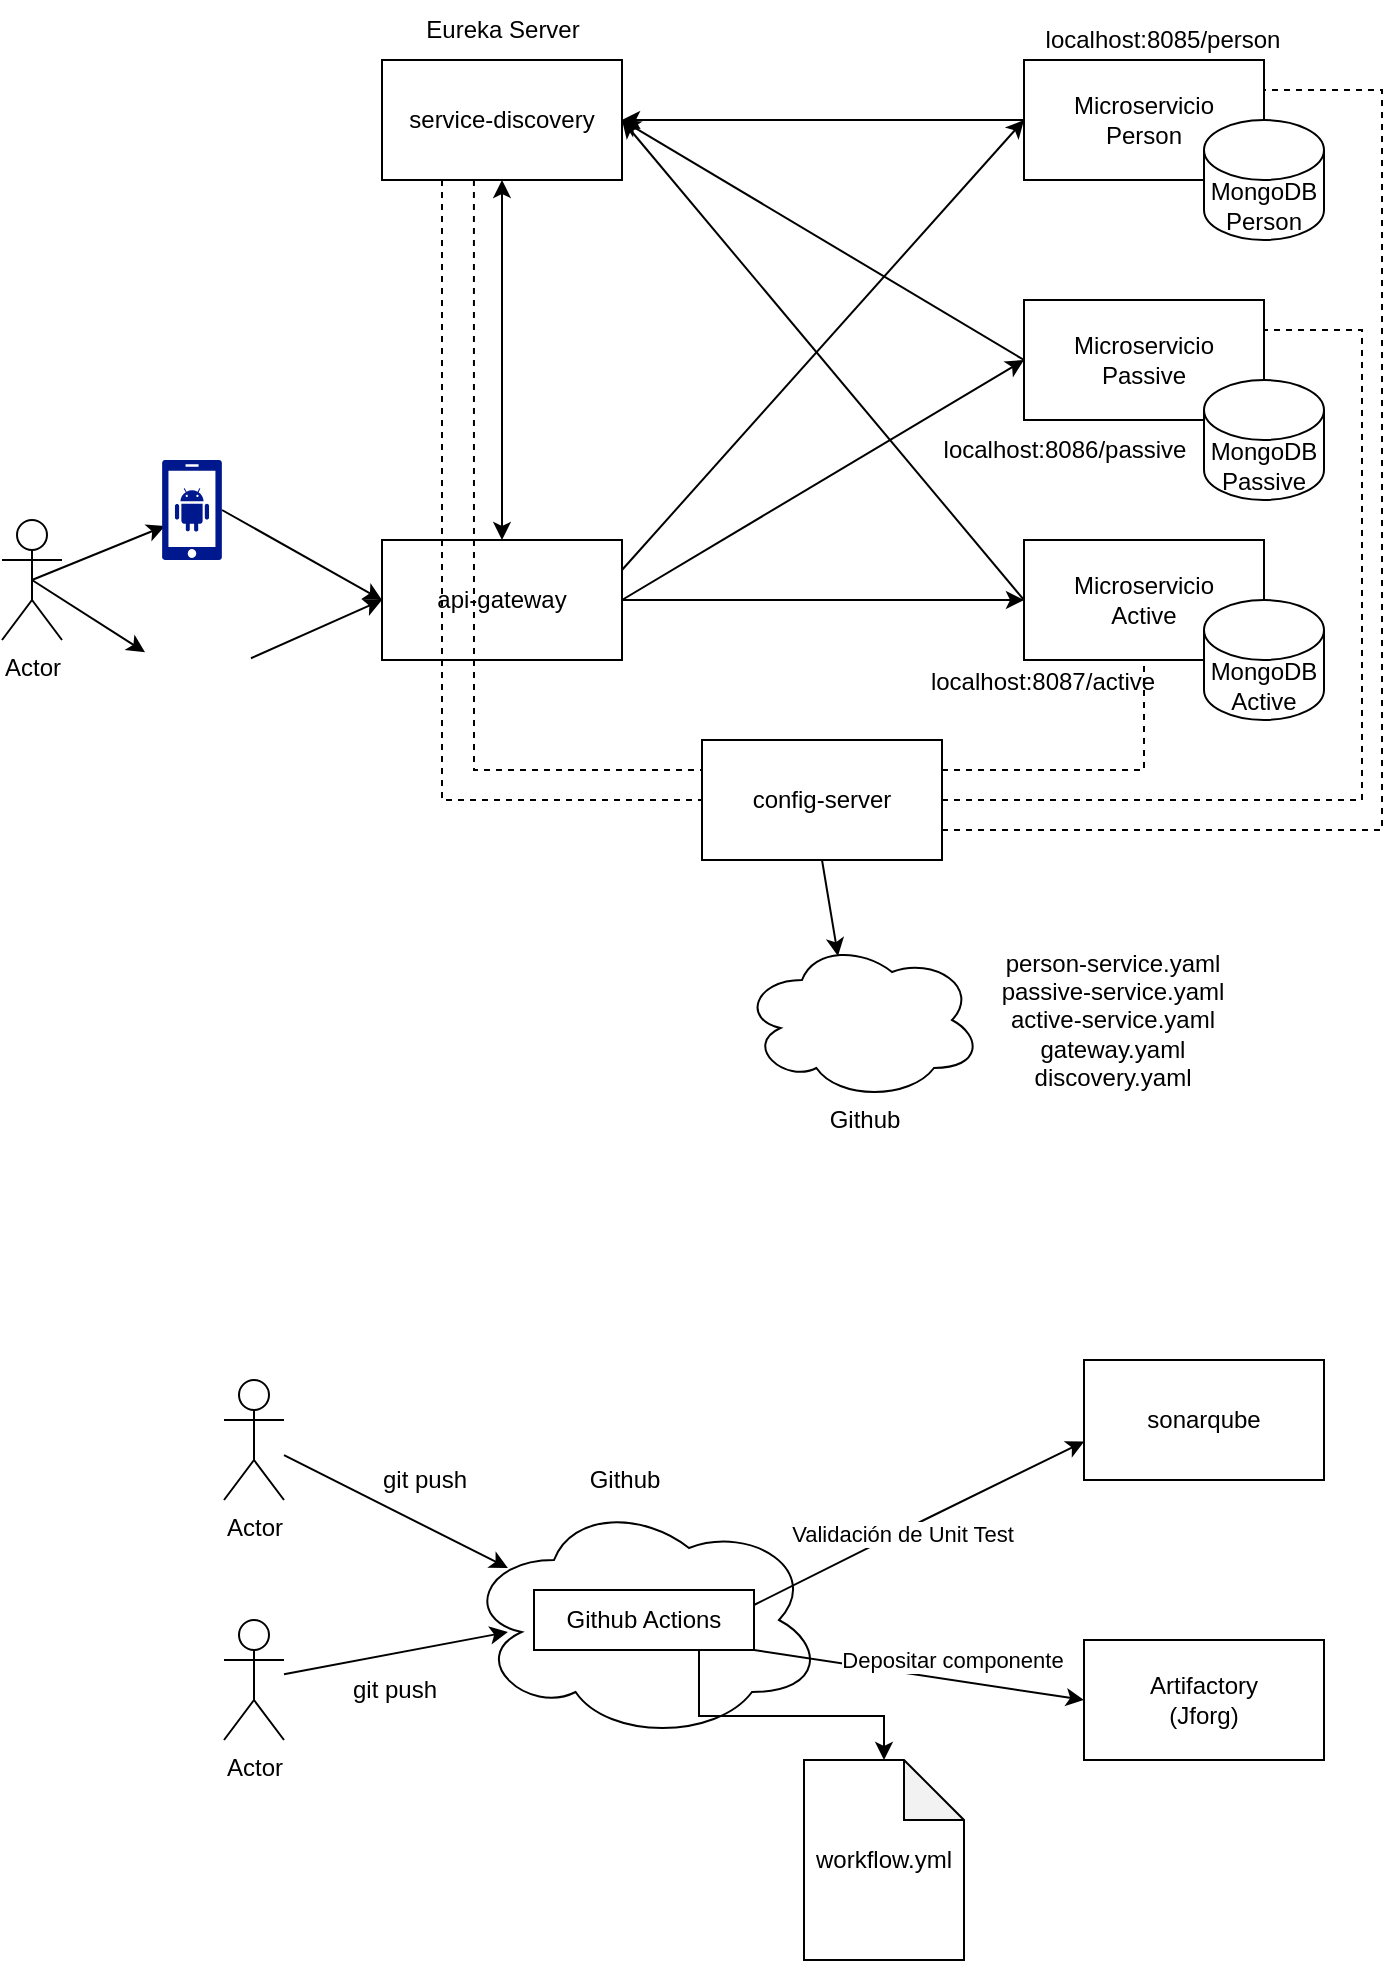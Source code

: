 <mxfile version="20.2.2" type="github">
  <diagram id="ohw8LYgj2lDpm7l70D3n" name="Página-1">
    <mxGraphModel dx="868" dy="482" grid="1" gridSize="10" guides="1" tooltips="1" connect="1" arrows="1" fold="1" page="1" pageScale="1" pageWidth="827" pageHeight="1169" math="0" shadow="0">
      <root>
        <mxCell id="0" />
        <mxCell id="1" parent="0" />
        <mxCell id="Agv2UrrI-BojURcZwNxu-28" value="Microservicio&lt;br&gt;Active" style="rounded=0;whiteSpace=wrap;html=1;" vertex="1" parent="1">
          <mxGeometry x="541" y="330" width="120" height="60" as="geometry" />
        </mxCell>
        <mxCell id="Agv2UrrI-BojURcZwNxu-27" value="Microservicio&lt;br&gt;Passive" style="rounded=0;whiteSpace=wrap;html=1;" vertex="1" parent="1">
          <mxGeometry x="541" y="210" width="120" height="60" as="geometry" />
        </mxCell>
        <mxCell id="Agv2UrrI-BojURcZwNxu-26" value="Microservicio&lt;br&gt;Person" style="rounded=0;whiteSpace=wrap;html=1;" vertex="1" parent="1">
          <mxGeometry x="541" y="90" width="120" height="60" as="geometry" />
        </mxCell>
        <mxCell id="Agv2UrrI-BojURcZwNxu-6" value="" style="ellipse;shape=cloud;whiteSpace=wrap;html=1;" vertex="1" parent="1">
          <mxGeometry x="261" y="810" width="180" height="120" as="geometry" />
        </mxCell>
        <mxCell id="Agv2UrrI-BojURcZwNxu-17" value="" style="endArrow=classic;html=1;rounded=0;exitX=1;exitY=0.25;exitDx=0;exitDy=0;" edge="1" parent="1" source="Agv2UrrI-BojURcZwNxu-9">
          <mxGeometry width="50" height="50" relative="1" as="geometry">
            <mxPoint x="505" y="750" as="sourcePoint" />
            <mxPoint x="571.145" y="780.71" as="targetPoint" />
            <Array as="points">
              <mxPoint x="491" y="820" />
            </Array>
          </mxGeometry>
        </mxCell>
        <mxCell id="Agv2UrrI-BojURcZwNxu-20" value="Validación de Unit Test" style="edgeLabel;html=1;align=center;verticalAlign=middle;resizable=0;points=[];" vertex="1" connectable="0" parent="Agv2UrrI-BojURcZwNxu-17">
          <mxGeometry x="-0.105" relative="1" as="geometry">
            <mxPoint y="1" as="offset" />
          </mxGeometry>
        </mxCell>
        <mxCell id="Agv2UrrI-BojURcZwNxu-1" value="MongoDB&lt;br&gt;Active" style="shape=cylinder3;whiteSpace=wrap;html=1;boundedLbl=1;backgroundOutline=1;size=15;" vertex="1" parent="1">
          <mxGeometry x="631" y="360" width="60" height="60" as="geometry" />
        </mxCell>
        <mxCell id="Agv2UrrI-BojURcZwNxu-2" value="MongoDB&lt;br&gt;Person" style="shape=cylinder3;whiteSpace=wrap;html=1;boundedLbl=1;backgroundOutline=1;size=15;" vertex="1" parent="1">
          <mxGeometry x="631" y="120" width="60" height="60" as="geometry" />
        </mxCell>
        <mxCell id="Agv2UrrI-BojURcZwNxu-3" value="MongoDB&lt;br&gt;Passive" style="shape=cylinder3;whiteSpace=wrap;html=1;boundedLbl=1;backgroundOutline=1;size=15;" vertex="1" parent="1">
          <mxGeometry x="631" y="250" width="60" height="60" as="geometry" />
        </mxCell>
        <mxCell id="Agv2UrrI-BojURcZwNxu-4" value="Actor" style="shape=umlActor;verticalLabelPosition=bottom;verticalAlign=top;html=1;outlineConnect=0;" vertex="1" parent="1">
          <mxGeometry x="141" y="750" width="30" height="60" as="geometry" />
        </mxCell>
        <mxCell id="Agv2UrrI-BojURcZwNxu-5" value="Actor" style="shape=umlActor;verticalLabelPosition=bottom;verticalAlign=top;html=1;outlineConnect=0;" vertex="1" parent="1">
          <mxGeometry x="141" y="870" width="30" height="60" as="geometry" />
        </mxCell>
        <mxCell id="Agv2UrrI-BojURcZwNxu-7" value="sonarqube" style="rounded=0;whiteSpace=wrap;html=1;" vertex="1" parent="1">
          <mxGeometry x="571" y="740" width="120" height="60" as="geometry" />
        </mxCell>
        <mxCell id="Agv2UrrI-BojURcZwNxu-8" value="Artifactory&lt;br&gt;(Jforg)" style="rounded=0;whiteSpace=wrap;html=1;" vertex="1" parent="1">
          <mxGeometry x="571" y="880" width="120" height="60" as="geometry" />
        </mxCell>
        <mxCell id="Agv2UrrI-BojURcZwNxu-23" style="edgeStyle=orthogonalEdgeStyle;rounded=0;orthogonalLoop=1;jettySize=auto;html=1;exitX=0.75;exitY=1;exitDx=0;exitDy=0;" edge="1" parent="1" source="Agv2UrrI-BojURcZwNxu-9" target="Agv2UrrI-BojURcZwNxu-10">
          <mxGeometry relative="1" as="geometry">
            <Array as="points">
              <mxPoint x="379" y="918" />
              <mxPoint x="471" y="918" />
            </Array>
          </mxGeometry>
        </mxCell>
        <mxCell id="Agv2UrrI-BojURcZwNxu-9" value="Github Actions" style="rounded=0;whiteSpace=wrap;html=1;" vertex="1" parent="1">
          <mxGeometry x="296" y="855" width="110" height="30" as="geometry" />
        </mxCell>
        <mxCell id="Agv2UrrI-BojURcZwNxu-10" value="workflow.yml" style="shape=note;whiteSpace=wrap;html=1;backgroundOutline=1;darkOpacity=0.05;" vertex="1" parent="1">
          <mxGeometry x="431" y="940" width="80" height="100" as="geometry" />
        </mxCell>
        <mxCell id="Agv2UrrI-BojURcZwNxu-11" value="Github" style="text;html=1;align=center;verticalAlign=middle;resizable=0;points=[];autosize=1;strokeColor=none;fillColor=none;" vertex="1" parent="1">
          <mxGeometry x="311" y="785" width="60" height="30" as="geometry" />
        </mxCell>
        <mxCell id="Agv2UrrI-BojURcZwNxu-12" value="" style="endArrow=classic;html=1;rounded=0;entryX=0.122;entryY=0.283;entryDx=0;entryDy=0;entryPerimeter=0;" edge="1" parent="1" source="Agv2UrrI-BojURcZwNxu-4" target="Agv2UrrI-BojURcZwNxu-6">
          <mxGeometry width="50" height="50" relative="1" as="geometry">
            <mxPoint x="211" y="805" as="sourcePoint" />
            <mxPoint x="261" y="755" as="targetPoint" />
          </mxGeometry>
        </mxCell>
        <mxCell id="Agv2UrrI-BojURcZwNxu-13" value="" style="endArrow=classic;html=1;rounded=0;entryX=0.122;entryY=0.55;entryDx=0;entryDy=0;entryPerimeter=0;" edge="1" parent="1" source="Agv2UrrI-BojURcZwNxu-5" target="Agv2UrrI-BojURcZwNxu-6">
          <mxGeometry width="50" height="50" relative="1" as="geometry">
            <mxPoint x="191" y="890" as="sourcePoint" />
            <mxPoint x="231" y="850" as="targetPoint" />
          </mxGeometry>
        </mxCell>
        <mxCell id="Agv2UrrI-BojURcZwNxu-14" value="git push" style="text;html=1;align=center;verticalAlign=middle;resizable=0;points=[];autosize=1;strokeColor=none;fillColor=none;" vertex="1" parent="1">
          <mxGeometry x="206" y="785" width="70" height="30" as="geometry" />
        </mxCell>
        <mxCell id="Agv2UrrI-BojURcZwNxu-15" value="git push" style="text;html=1;align=center;verticalAlign=middle;resizable=0;points=[];autosize=1;strokeColor=none;fillColor=none;" vertex="1" parent="1">
          <mxGeometry x="191" y="890" width="70" height="30" as="geometry" />
        </mxCell>
        <mxCell id="Agv2UrrI-BojURcZwNxu-18" value="" style="endArrow=classic;html=1;rounded=0;entryX=0;entryY=0.5;entryDx=0;entryDy=0;exitX=1;exitY=1;exitDx=0;exitDy=0;" edge="1" parent="1" source="Agv2UrrI-BojURcZwNxu-9" target="Agv2UrrI-BojURcZwNxu-8">
          <mxGeometry width="50" height="50" relative="1" as="geometry">
            <mxPoint x="425.91" y="915" as="sourcePoint" />
            <mxPoint x="551" y="910" as="targetPoint" />
          </mxGeometry>
        </mxCell>
        <mxCell id="Agv2UrrI-BojURcZwNxu-19" value="Depositar componente" style="edgeLabel;html=1;align=center;verticalAlign=middle;resizable=0;points=[];rotation=0;" vertex="1" connectable="0" parent="Agv2UrrI-BojURcZwNxu-18">
          <mxGeometry x="-0.129" y="1" relative="1" as="geometry">
            <mxPoint x="27" y="-5" as="offset" />
          </mxGeometry>
        </mxCell>
        <mxCell id="Agv2UrrI-BojURcZwNxu-29" value="service-discovery" style="rounded=0;whiteSpace=wrap;html=1;" vertex="1" parent="1">
          <mxGeometry x="220" y="90" width="120" height="60" as="geometry" />
        </mxCell>
        <mxCell id="Agv2UrrI-BojURcZwNxu-30" value="api-gateway" style="rounded=0;whiteSpace=wrap;html=1;" vertex="1" parent="1">
          <mxGeometry x="220" y="330" width="120" height="60" as="geometry" />
        </mxCell>
        <mxCell id="Agv2UrrI-BojURcZwNxu-34" value="" style="endArrow=classic;html=1;rounded=0;entryX=1;entryY=0.5;entryDx=0;entryDy=0;exitX=0;exitY=0.5;exitDx=0;exitDy=0;" edge="1" parent="1" source="Agv2UrrI-BojURcZwNxu-26" target="Agv2UrrI-BojURcZwNxu-29">
          <mxGeometry width="50" height="50" relative="1" as="geometry">
            <mxPoint x="540.5" y="110" as="sourcePoint" />
            <mxPoint x="339.5" y="110" as="targetPoint" />
          </mxGeometry>
        </mxCell>
        <mxCell id="Agv2UrrI-BojURcZwNxu-35" value="" style="endArrow=classic;html=1;rounded=0;entryX=1;entryY=0.5;entryDx=0;entryDy=0;exitX=0;exitY=0.5;exitDx=0;exitDy=0;" edge="1" parent="1" source="Agv2UrrI-BojURcZwNxu-27" target="Agv2UrrI-BojURcZwNxu-29">
          <mxGeometry width="50" height="50" relative="1" as="geometry">
            <mxPoint x="430" y="240" as="sourcePoint" />
            <mxPoint x="480" y="190" as="targetPoint" />
          </mxGeometry>
        </mxCell>
        <mxCell id="Agv2UrrI-BojURcZwNxu-36" value="" style="endArrow=classic;html=1;rounded=0;entryX=1;entryY=0.5;entryDx=0;entryDy=0;exitX=0;exitY=0.5;exitDx=0;exitDy=0;" edge="1" parent="1" source="Agv2UrrI-BojURcZwNxu-28" target="Agv2UrrI-BojURcZwNxu-29">
          <mxGeometry width="50" height="50" relative="1" as="geometry">
            <mxPoint x="430" y="240" as="sourcePoint" />
            <mxPoint x="480" y="190" as="targetPoint" />
          </mxGeometry>
        </mxCell>
        <mxCell id="Agv2UrrI-BojURcZwNxu-37" value="" style="endArrow=classic;html=1;rounded=0;entryX=0;entryY=0.5;entryDx=0;entryDy=0;exitX=1;exitY=0.25;exitDx=0;exitDy=0;" edge="1" parent="1" source="Agv2UrrI-BojURcZwNxu-30" target="Agv2UrrI-BojURcZwNxu-26">
          <mxGeometry width="50" height="50" relative="1" as="geometry">
            <mxPoint x="410" y="350" as="sourcePoint" />
            <mxPoint x="460" y="300" as="targetPoint" />
          </mxGeometry>
        </mxCell>
        <mxCell id="Agv2UrrI-BojURcZwNxu-39" value="" style="endArrow=classic;html=1;rounded=0;entryX=0;entryY=0.5;entryDx=0;entryDy=0;exitX=1;exitY=0.5;exitDx=0;exitDy=0;" edge="1" parent="1" source="Agv2UrrI-BojURcZwNxu-30" target="Agv2UrrI-BojURcZwNxu-27">
          <mxGeometry width="50" height="50" relative="1" as="geometry">
            <mxPoint x="409" y="360" as="sourcePoint" />
            <mxPoint x="459" y="310" as="targetPoint" />
          </mxGeometry>
        </mxCell>
        <mxCell id="Agv2UrrI-BojURcZwNxu-40" value="" style="endArrow=classic;html=1;rounded=0;entryX=0;entryY=0.5;entryDx=0;entryDy=0;exitX=1;exitY=0.5;exitDx=0;exitDy=0;" edge="1" parent="1" source="Agv2UrrI-BojURcZwNxu-30" target="Agv2UrrI-BojURcZwNxu-28">
          <mxGeometry width="50" height="50" relative="1" as="geometry">
            <mxPoint x="409" y="380" as="sourcePoint" />
            <mxPoint x="459" y="330" as="targetPoint" />
          </mxGeometry>
        </mxCell>
        <mxCell id="Agv2UrrI-BojURcZwNxu-41" value="" style="endArrow=classic;startArrow=classic;html=1;rounded=0;exitX=0.5;exitY=0;exitDx=0;exitDy=0;" edge="1" parent="1" source="Agv2UrrI-BojURcZwNxu-30" target="Agv2UrrI-BojURcZwNxu-29">
          <mxGeometry width="50" height="50" relative="1" as="geometry">
            <mxPoint x="340" y="330" as="sourcePoint" />
            <mxPoint x="390" y="280" as="targetPoint" />
          </mxGeometry>
        </mxCell>
        <mxCell id="Agv2UrrI-BojURcZwNxu-42" value="config-server" style="rounded=0;whiteSpace=wrap;html=1;" vertex="1" parent="1">
          <mxGeometry x="380" y="430" width="120" height="60" as="geometry" />
        </mxCell>
        <mxCell id="Agv2UrrI-BojURcZwNxu-60" style="rounded=0;orthogonalLoop=1;jettySize=auto;html=1;exitX=0.5;exitY=0.5;exitDx=0;exitDy=0;exitPerimeter=0;entryX=0.05;entryY=0.66;entryDx=0;entryDy=0;entryPerimeter=0;" edge="1" parent="1" source="Agv2UrrI-BojURcZwNxu-43" target="Agv2UrrI-BojURcZwNxu-46">
          <mxGeometry relative="1" as="geometry" />
        </mxCell>
        <mxCell id="Agv2UrrI-BojURcZwNxu-61" style="edgeStyle=none;rounded=0;orthogonalLoop=1;jettySize=auto;html=1;exitX=0.5;exitY=0.5;exitDx=0;exitDy=0;exitPerimeter=0;entryX=0.073;entryY=0.426;entryDx=0;entryDy=0;entryPerimeter=0;" edge="1" parent="1" source="Agv2UrrI-BojURcZwNxu-43">
          <mxGeometry relative="1" as="geometry">
            <mxPoint x="101.515" y="386.139" as="targetPoint" />
          </mxGeometry>
        </mxCell>
        <mxCell id="Agv2UrrI-BojURcZwNxu-43" value="Actor" style="shape=umlActor;verticalLabelPosition=bottom;verticalAlign=top;html=1;" vertex="1" parent="1">
          <mxGeometry x="30" y="320" width="30" height="60" as="geometry" />
        </mxCell>
        <mxCell id="Agv2UrrI-BojURcZwNxu-62" style="edgeStyle=none;rounded=0;orthogonalLoop=1;jettySize=auto;html=1;exitX=1;exitY=0.5;exitDx=0;exitDy=0;exitPerimeter=0;entryX=0;entryY=0.5;entryDx=0;entryDy=0;" edge="1" parent="1" source="Agv2UrrI-BojURcZwNxu-46" target="Agv2UrrI-BojURcZwNxu-30">
          <mxGeometry relative="1" as="geometry" />
        </mxCell>
        <mxCell id="Agv2UrrI-BojURcZwNxu-46" value="" style="sketch=0;aspect=fixed;pointerEvents=1;shadow=0;dashed=0;html=1;strokeColor=none;labelPosition=center;verticalLabelPosition=bottom;verticalAlign=top;align=center;fillColor=#00188D;shape=mxgraph.mscae.enterprise.android_phone" vertex="1" parent="1">
          <mxGeometry x="110" y="290" width="30" height="50" as="geometry" />
        </mxCell>
        <mxCell id="Agv2UrrI-BojURcZwNxu-49" value="" style="endArrow=none;dashed=1;html=1;rounded=0;entryX=0;entryY=0.25;entryDx=0;entryDy=0;exitX=0.383;exitY=1;exitDx=0;exitDy=0;exitPerimeter=0;edgeStyle=orthogonalEdgeStyle;" edge="1" parent="1" source="Agv2UrrI-BojURcZwNxu-29" target="Agv2UrrI-BojURcZwNxu-42">
          <mxGeometry width="50" height="50" relative="1" as="geometry">
            <mxPoint x="280" y="160" as="sourcePoint" />
            <mxPoint x="340" y="390" as="targetPoint" />
          </mxGeometry>
        </mxCell>
        <mxCell id="Agv2UrrI-BojURcZwNxu-53" value="" style="endArrow=none;dashed=1;html=1;rounded=0;entryX=0;entryY=0.5;entryDx=0;entryDy=0;exitX=0.25;exitY=1;exitDx=0;exitDy=0;edgeStyle=orthogonalEdgeStyle;" edge="1" parent="1" source="Agv2UrrI-BojURcZwNxu-29" target="Agv2UrrI-BojURcZwNxu-42">
          <mxGeometry width="50" height="50" relative="1" as="geometry">
            <mxPoint x="280" y="485" as="sourcePoint" />
            <mxPoint x="330" y="435" as="targetPoint" />
          </mxGeometry>
        </mxCell>
        <mxCell id="Agv2UrrI-BojURcZwNxu-55" value="" style="endArrow=none;dashed=1;html=1;rounded=0;entryX=1;entryY=0.25;entryDx=0;entryDy=0;edgeStyle=orthogonalEdgeStyle;exitX=1;exitY=0.75;exitDx=0;exitDy=0;" edge="1" parent="1" source="Agv2UrrI-BojURcZwNxu-42" target="Agv2UrrI-BojURcZwNxu-26">
          <mxGeometry width="50" height="50" relative="1" as="geometry">
            <mxPoint x="500" y="480" as="sourcePoint" />
            <mxPoint x="550" y="430" as="targetPoint" />
            <Array as="points">
              <mxPoint x="720" y="475" />
              <mxPoint x="720" y="105" />
            </Array>
          </mxGeometry>
        </mxCell>
        <mxCell id="Agv2UrrI-BojURcZwNxu-56" value="" style="endArrow=none;dashed=1;html=1;rounded=0;entryX=1;entryY=0.25;entryDx=0;entryDy=0;edgeStyle=orthogonalEdgeStyle;exitX=1;exitY=0.5;exitDx=0;exitDy=0;" edge="1" parent="1" source="Agv2UrrI-BojURcZwNxu-42" target="Agv2UrrI-BojURcZwNxu-27">
          <mxGeometry width="50" height="50" relative="1" as="geometry">
            <mxPoint x="500" y="460" as="sourcePoint" />
            <mxPoint x="550" y="410" as="targetPoint" />
            <Array as="points">
              <mxPoint x="710" y="460" />
              <mxPoint x="710" y="225" />
            </Array>
          </mxGeometry>
        </mxCell>
        <mxCell id="Agv2UrrI-BojURcZwNxu-58" value="" style="endArrow=none;dashed=1;html=1;rounded=0;entryX=0.5;entryY=1;entryDx=0;entryDy=0;exitX=1;exitY=0.25;exitDx=0;exitDy=0;edgeStyle=orthogonalEdgeStyle;" edge="1" parent="1" source="Agv2UrrI-BojURcZwNxu-42" target="Agv2UrrI-BojURcZwNxu-28">
          <mxGeometry width="50" height="50" relative="1" as="geometry">
            <mxPoint x="500" y="450" as="sourcePoint" />
            <mxPoint x="550" y="400" as="targetPoint" />
          </mxGeometry>
        </mxCell>
        <mxCell id="Agv2UrrI-BojURcZwNxu-64" value="" style="endArrow=classic;html=1;rounded=0;entryX=0;entryY=0.5;entryDx=0;entryDy=0;exitX=1.036;exitY=0.483;exitDx=0;exitDy=0;exitPerimeter=0;" edge="1" parent="1" target="Agv2UrrI-BojURcZwNxu-30">
          <mxGeometry width="50" height="50" relative="1" as="geometry">
            <mxPoint x="154.48" y="389.117" as="sourcePoint" />
            <mxPoint x="202.5" y="350" as="targetPoint" />
          </mxGeometry>
        </mxCell>
        <mxCell id="Agv2UrrI-BojURcZwNxu-66" value="localhost:8085/person" style="text;html=1;align=center;verticalAlign=middle;resizable=0;points=[];autosize=1;strokeColor=none;fillColor=none;" vertex="1" parent="1">
          <mxGeometry x="540" y="65" width="140" height="30" as="geometry" />
        </mxCell>
        <mxCell id="Agv2UrrI-BojURcZwNxu-67" value="localhost:8086/passive" style="text;html=1;align=center;verticalAlign=middle;resizable=0;points=[];autosize=1;strokeColor=none;fillColor=none;" vertex="1" parent="1">
          <mxGeometry x="491" y="270" width="140" height="30" as="geometry" />
        </mxCell>
        <mxCell id="Agv2UrrI-BojURcZwNxu-68" value="localhost:8087/active" style="text;html=1;align=center;verticalAlign=middle;resizable=0;points=[];autosize=1;strokeColor=none;fillColor=none;" vertex="1" parent="1">
          <mxGeometry x="480" y="386.13" width="140" height="30" as="geometry" />
        </mxCell>
        <mxCell id="Agv2UrrI-BojURcZwNxu-69" value="" style="ellipse;shape=cloud;whiteSpace=wrap;html=1;" vertex="1" parent="1">
          <mxGeometry x="400" y="530" width="120" height="80" as="geometry" />
        </mxCell>
        <mxCell id="Agv2UrrI-BojURcZwNxu-70" value="" style="endArrow=classic;html=1;rounded=0;entryX=0.4;entryY=0.1;entryDx=0;entryDy=0;entryPerimeter=0;exitX=0.5;exitY=1;exitDx=0;exitDy=0;" edge="1" parent="1" source="Agv2UrrI-BojURcZwNxu-42" target="Agv2UrrI-BojURcZwNxu-69">
          <mxGeometry width="50" height="50" relative="1" as="geometry">
            <mxPoint x="380" y="550" as="sourcePoint" />
            <mxPoint x="430" y="500" as="targetPoint" />
          </mxGeometry>
        </mxCell>
        <mxCell id="Agv2UrrI-BojURcZwNxu-71" value="Github" style="text;html=1;align=center;verticalAlign=middle;resizable=0;points=[];autosize=1;strokeColor=none;fillColor=none;" vertex="1" parent="1">
          <mxGeometry x="431" y="605" width="60" height="30" as="geometry" />
        </mxCell>
        <mxCell id="Agv2UrrI-BojURcZwNxu-72" value="person-service.yaml&lt;br&gt;passive-service.yaml&lt;br&gt;active-service.yaml&lt;br&gt;gateway.yaml&lt;br&gt;discovery.yaml" style="text;html=1;align=center;verticalAlign=middle;resizable=0;points=[];autosize=1;strokeColor=none;fillColor=none;" vertex="1" parent="1">
          <mxGeometry x="520" y="525" width="130" height="90" as="geometry" />
        </mxCell>
        <mxCell id="Agv2UrrI-BojURcZwNxu-73" value="Eureka Server" style="text;html=1;align=center;verticalAlign=middle;resizable=0;points=[];autosize=1;strokeColor=none;fillColor=none;" vertex="1" parent="1">
          <mxGeometry x="230" y="60" width="100" height="30" as="geometry" />
        </mxCell>
        <mxCell id="Agv2UrrI-BojURcZwNxu-74" value="" style="shape=image;html=1;verticalAlign=top;verticalLabelPosition=bottom;labelBackgroundColor=#ffffff;imageAspect=0;aspect=fixed;image=https://cdn1.iconfinder.com/data/icons/ionicons-fill-vol-1/512/browsers-128.png" vertex="1" parent="1">
          <mxGeometry x="101" y="366" width="48" height="48" as="geometry" />
        </mxCell>
      </root>
    </mxGraphModel>
  </diagram>
</mxfile>

